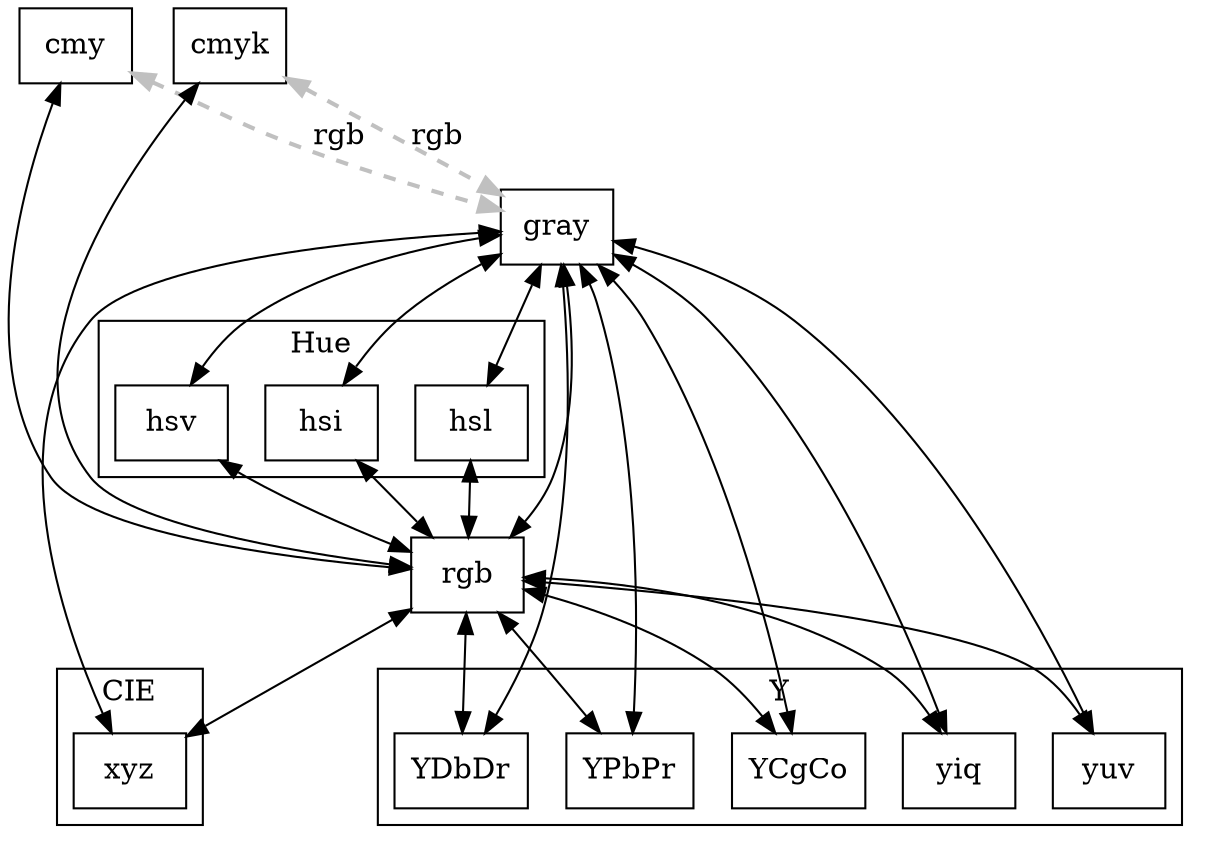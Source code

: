 digraph color_conversion {
	node [ shape ="box" ];
	//gray [ color=gray, penwidth = 5 ];
	//rgb [ style=striped , fillcolor="red:green:blue" ];

	cmy  -> gray [ label = "rgb", style=dashed, color=gray, penwidth = 2, dir=both ];
	cmy  -> rgb  [ label = "", dir=both  ];

	cmyk -> gray[ label = "rgb", style=dashed, color=gray, penwidth = 2, dir=both ];
	cmyk -> rgb [ label = "", dir=both ];

	gray -> hsi   [ label = "", dir=both ];
	gray -> hsl   [ label = "", dir=both ];
	gray -> hsv   [ label = "", dir=both  ];
	gray -> rgb   [ label = "", dir=both ];
	gray -> xyz   [ label = "", dir=both ];
	gray -> YCgCo [ label = "", dir=both ];
	gray -> YDbDr [ label = "", dir=both ];
	gray -> yiq   [ label = "", dir=both ];
	gray -> YPbPr [ label = "", dir=both ];
	gray -> yuv   [ label = "", dir=both ];

	//hbw  -> hsv[ label = "", dir=both ];

	hsi  -> rgb [ label = "", dir=both ];

	hsl  -> rgb [ label = "", dir=both ];

	hsv  -> rgb [ label = "", dir=both ];

	rgb -> xyz   [ label = "", dir=both ];
	rgb -> YCgCo [ label = "", dir=both ];
	rgb -> YDbDr [ label = "", dir=both ];
	rgb -> yiq   [ label = "", dir=both ];
	rgb -> YPbPr [ label = "", dir=both ];
	rgb -> yuv   [ label = "", dir=both ];

	//xyz -> Hunter  [ label = "", dir=both ];
	//xyz -> xyY     [ label = "", dir=both ];
	//xyz -> Lab     [ label = "", dir=both ];
	//xyz -> Luv     [ label = "", dir=both ];
	//xyz -> LMS     [ label = "", dir=both ];
	//Lab -> LCHab   [ label = "", dir=both ];
	//Luv -> LCHub   [ label = "", dir=both ];

	subgraph cluster_hue
	{
		label = "Hue";
		//node [ ] hbw;
		node [ ] hsi;
		node [ ] hsl;
		node [ ] hsv;
	}

	subgraph cluster_Y
	{
		label = "Y";
		node [ ] YCgCo;
		node [ ] YDbDr;
		node [ ] yiq  ;
		node [ ] YPbPr;
		node [ ] yuv  ;
	}

	subgraph cluster_CIE
	{
		label = "CIE";
		node [ ] xyz;
		//node [ ] Hunter
		//node [ ] xyY
		//node [ ] Lab
		//node [ ] Luv
		//node [ ] LMS
		//node [ ] LCHab
		//node [ ] LCHub
	}

}